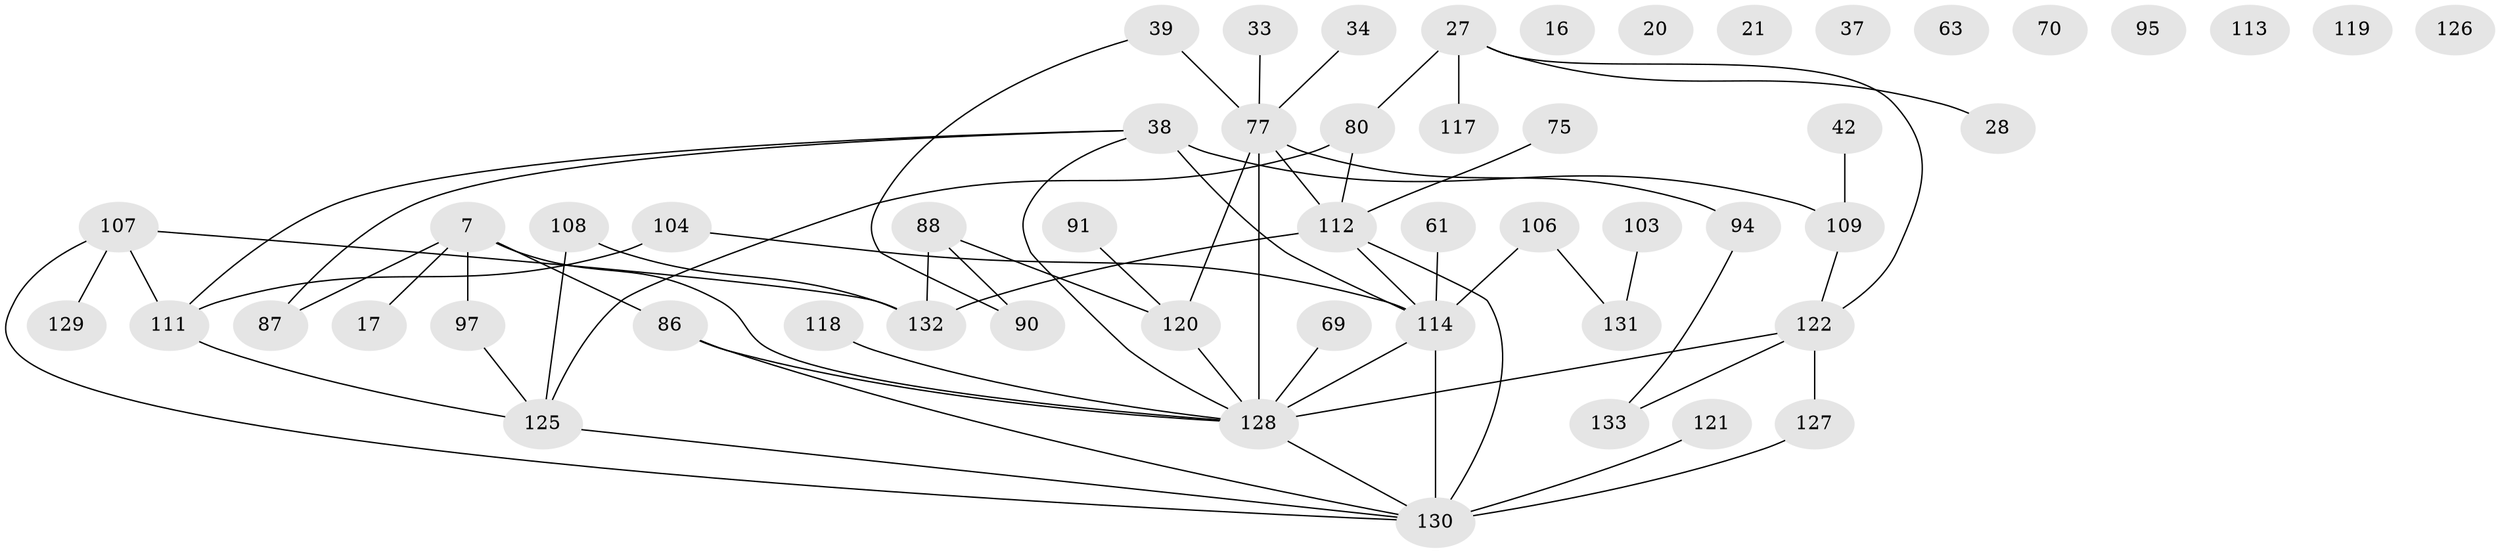 // original degree distribution, {2: 0.2932330827067669, 1: 0.24060150375939848, 3: 0.19548872180451127, 7: 0.015037593984962405, 4: 0.10526315789473684, 0: 0.06015037593984962, 5: 0.09022556390977443}
// Generated by graph-tools (version 1.1) at 2025/44/03/04/25 21:44:00]
// undirected, 53 vertices, 63 edges
graph export_dot {
graph [start="1"]
  node [color=gray90,style=filled];
  7;
  16;
  17;
  20;
  21;
  27;
  28;
  33 [super="+22"];
  34;
  37;
  38 [super="+19"];
  39 [super="+35"];
  42;
  61 [super="+18"];
  63;
  69 [super="+36"];
  70;
  75 [super="+11"];
  77 [super="+52+56+49"];
  80 [super="+13"];
  86 [super="+40"];
  87;
  88 [super="+12"];
  90;
  91;
  94;
  95;
  97 [super="+4"];
  103;
  104 [super="+8+25+45+74"];
  106 [super="+60"];
  107 [super="+32+43+31+83+92"];
  108;
  109;
  111 [super="+2+48+99+72"];
  112 [super="+15+85"];
  113 [super="+30"];
  114 [super="+65+82+96"];
  117;
  118;
  119 [super="+67"];
  120 [super="+81+84"];
  121;
  122 [super="+100"];
  125 [super="+89+101"];
  126;
  127;
  128 [super="+41+105+116+124"];
  129;
  130 [super="+76+115"];
  131;
  132 [super="+66+93"];
  133;
  7 -- 17;
  7 -- 86 [weight=2];
  7 -- 87;
  7 -- 97 [weight=2];
  7 -- 128;
  27 -- 28;
  27 -- 80 [weight=2];
  27 -- 117;
  27 -- 122;
  33 -- 77;
  34 -- 77;
  38 -- 109 [weight=2];
  38 -- 87;
  38 -- 114 [weight=2];
  38 -- 111;
  38 -- 128;
  39 -- 90;
  39 -- 77 [weight=3];
  42 -- 109;
  61 -- 114;
  69 -- 128;
  75 -- 112;
  77 -- 112;
  77 -- 128 [weight=2];
  77 -- 94;
  77 -- 120;
  80 -- 112;
  80 -- 125;
  86 -- 130;
  86 -- 128;
  88 -- 90 [weight=2];
  88 -- 132;
  88 -- 120 [weight=2];
  91 -- 120;
  94 -- 133;
  97 -- 125;
  103 -- 131;
  104 -- 111;
  104 -- 114;
  106 -- 114;
  106 -- 131;
  107 -- 111;
  107 -- 129;
  107 -- 132;
  107 -- 130;
  108 -- 132;
  108 -- 125;
  109 -- 122 [weight=2];
  111 -- 125;
  112 -- 130 [weight=2];
  112 -- 132;
  112 -- 114;
  114 -- 130 [weight=2];
  114 -- 128 [weight=2];
  118 -- 128;
  120 -- 128 [weight=2];
  121 -- 130;
  122 -- 133;
  122 -- 127;
  122 -- 128 [weight=2];
  125 -- 130;
  127 -- 130;
  128 -- 130;
}
